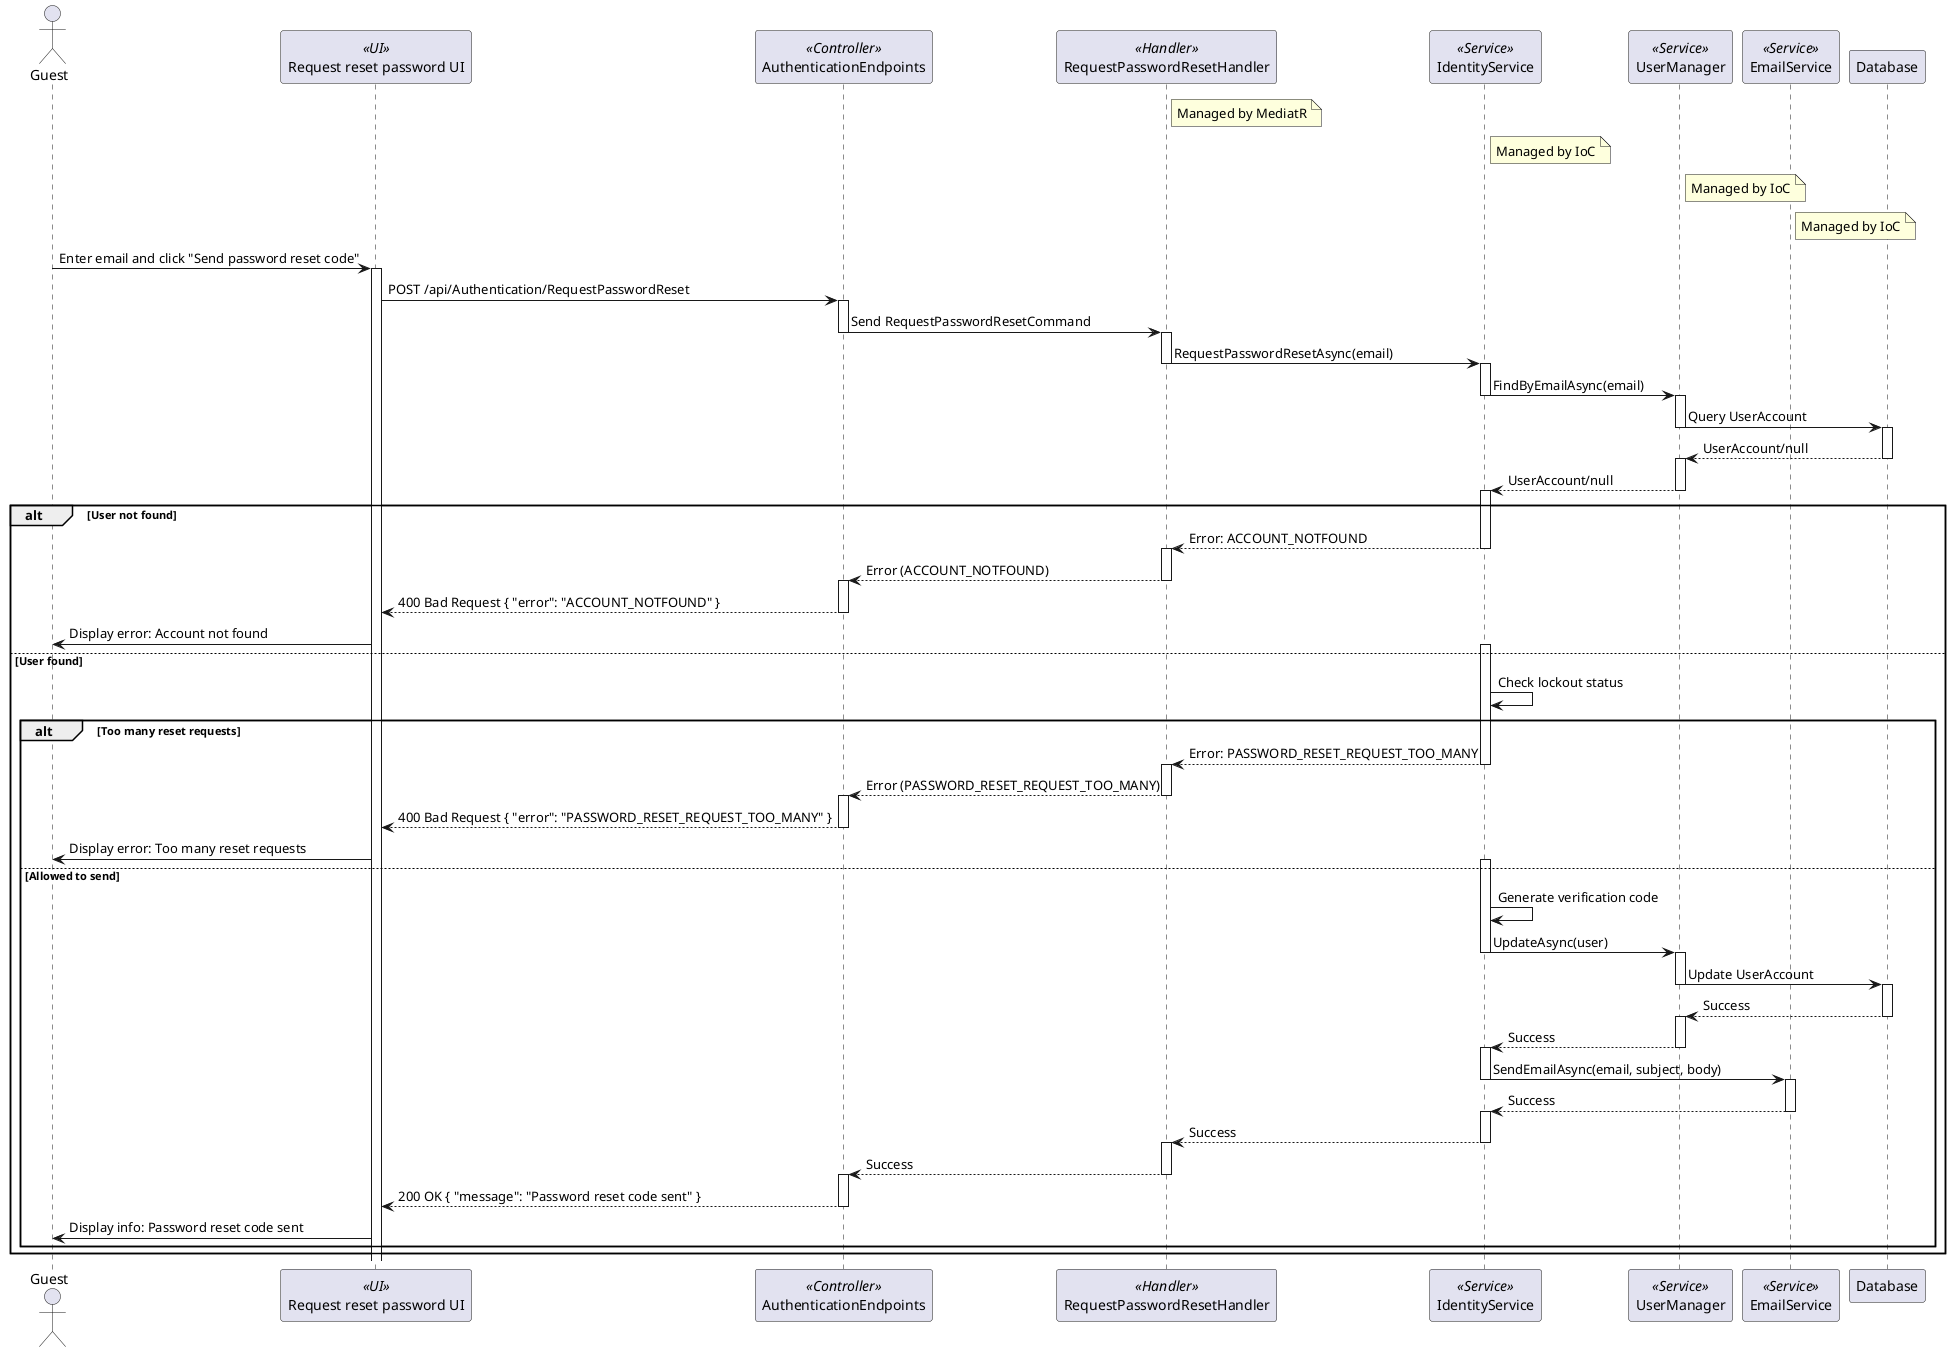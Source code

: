 @startuml
actor Guest as User
participant "Request reset password UI" as UI <<UI>>
participant AuthenticationEndpoints <<Controller>>
participant RequestPasswordResetHandler <<Handler>>
participant IdentityService <<Service>>
participant UserManager <<Service>>
participant EmailService <<Service>>
participant Database

note right of RequestPasswordResetHandler
  Managed by MediatR
end note

note right of IdentityService
  Managed by IoC
end note

note right of UserManager
  Managed by IoC
end note

note right of EmailService
  Managed by IoC
end note

User -> UI : Enter email and click "Send password reset code"
activate UI
UI -> AuthenticationEndpoints : POST /api/Authentication/RequestPasswordReset
activate AuthenticationEndpoints
AuthenticationEndpoints -> RequestPasswordResetHandler : Send RequestPasswordResetCommand
deactivate AuthenticationEndpoints
activate RequestPasswordResetHandler
RequestPasswordResetHandler -> IdentityService : RequestPasswordResetAsync(email)
deactivate RequestPasswordResetHandler
activate IdentityService
IdentityService -> UserManager : FindByEmailAsync(email)
deactivate IdentityService
activate UserManager
UserManager -> Database : Query UserAccount
deactivate UserManager
activate Database
Database --> UserManager : UserAccount/null
deactivate Database
activate UserManager
UserManager --> IdentityService : UserAccount/null
deactivate UserManager
activate IdentityService
alt User not found
    IdentityService --> RequestPasswordResetHandler : Error: ACCOUNT_NOTFOUND
    deactivate IdentityService
    activate RequestPasswordResetHandler
    RequestPasswordResetHandler --> AuthenticationEndpoints : Error (ACCOUNT_NOTFOUND)
    deactivate RequestPasswordResetHandler
    activate AuthenticationEndpoints
    AuthenticationEndpoints --> UI : 400 Bad Request { "error": "ACCOUNT_NOTFOUND" }
    deactivate AuthenticationEndpoints
    UI -> User : Display error: Account not found
else User found
    activate IdentityService
    IdentityService -> IdentityService : Check lockout status
    alt Too many reset requests
        IdentityService --> RequestPasswordResetHandler : Error: PASSWORD_RESET_REQUEST_TOO_MANY
        deactivate IdentityService
        activate RequestPasswordResetHandler
        RequestPasswordResetHandler --> AuthenticationEndpoints : Error (PASSWORD_RESET_REQUEST_TOO_MANY)
        deactivate RequestPasswordResetHandler
        activate AuthenticationEndpoints
        AuthenticationEndpoints --> UI : 400 Bad Request { "error": "PASSWORD_RESET_REQUEST_TOO_MANY" }
        deactivate AuthenticationEndpoints
        UI -> User : Display error: Too many reset requests
    else Allowed to send
        activate IdentityService
        IdentityService -> IdentityService : Generate verification code
        IdentityService -> UserManager : UpdateAsync(user)
        deactivate IdentityService
        activate UserManager
        UserManager -> Database : Update UserAccount
        deactivate UserManager
        activate Database
        Database --> UserManager : Success
        deactivate Database
        activate UserManager
        UserManager --> IdentityService : Success
        deactivate UserManager
        activate IdentityService
        IdentityService -> EmailService : SendEmailAsync(email, subject, body)
        deactivate IdentityService
        activate EmailService
        EmailService --> IdentityService : Success
        deactivate EmailService
        activate IdentityService
        IdentityService --> RequestPasswordResetHandler : Success
        deactivate IdentityService
        activate RequestPasswordResetHandler
        RequestPasswordResetHandler --> AuthenticationEndpoints : Success
        deactivate RequestPasswordResetHandler
        activate AuthenticationEndpoints
        AuthenticationEndpoints --> UI : 200 OK { "message": "Password reset code sent" }
        deactivate AuthenticationEndpoints
        UI -> User : Display info: Password reset code sent
    end
end

@enduml